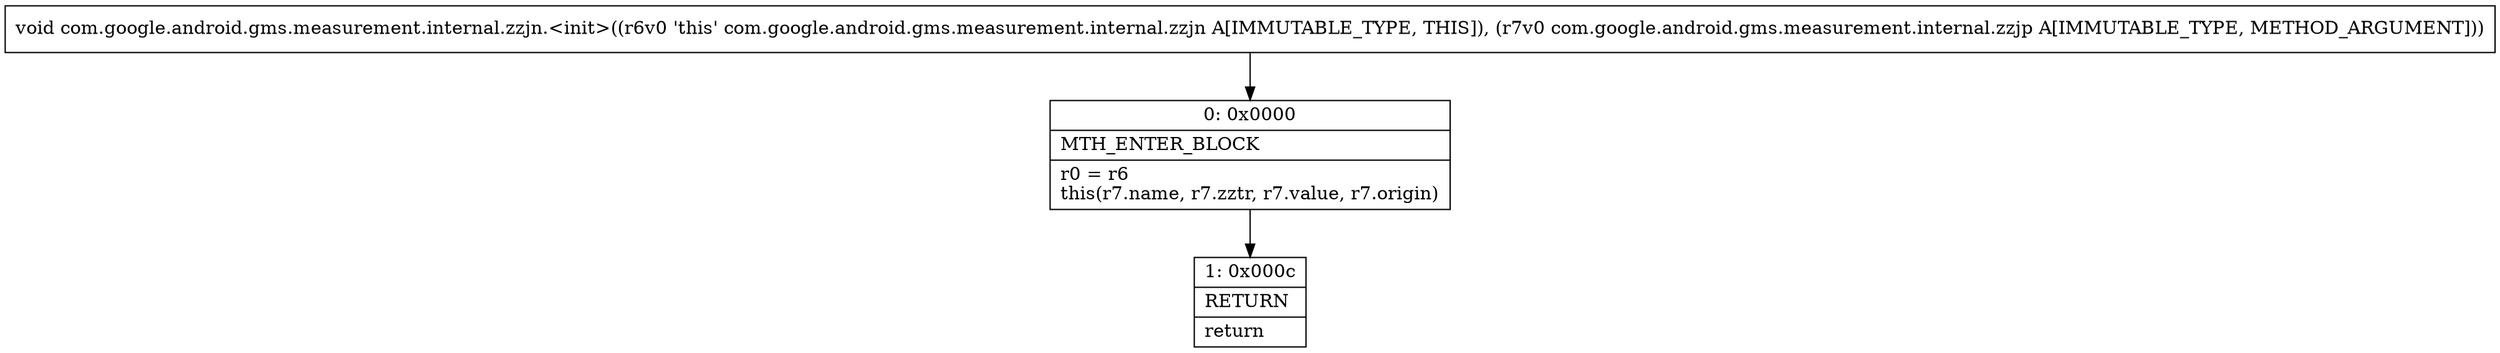 digraph "CFG forcom.google.android.gms.measurement.internal.zzjn.\<init\>(Lcom\/google\/android\/gms\/measurement\/internal\/zzjp;)V" {
Node_0 [shape=record,label="{0\:\ 0x0000|MTH_ENTER_BLOCK\l|r0 = r6\lthis(r7.name, r7.zztr, r7.value, r7.origin)\l}"];
Node_1 [shape=record,label="{1\:\ 0x000c|RETURN\l|return\l}"];
MethodNode[shape=record,label="{void com.google.android.gms.measurement.internal.zzjn.\<init\>((r6v0 'this' com.google.android.gms.measurement.internal.zzjn A[IMMUTABLE_TYPE, THIS]), (r7v0 com.google.android.gms.measurement.internal.zzjp A[IMMUTABLE_TYPE, METHOD_ARGUMENT])) }"];
MethodNode -> Node_0;
Node_0 -> Node_1;
}

